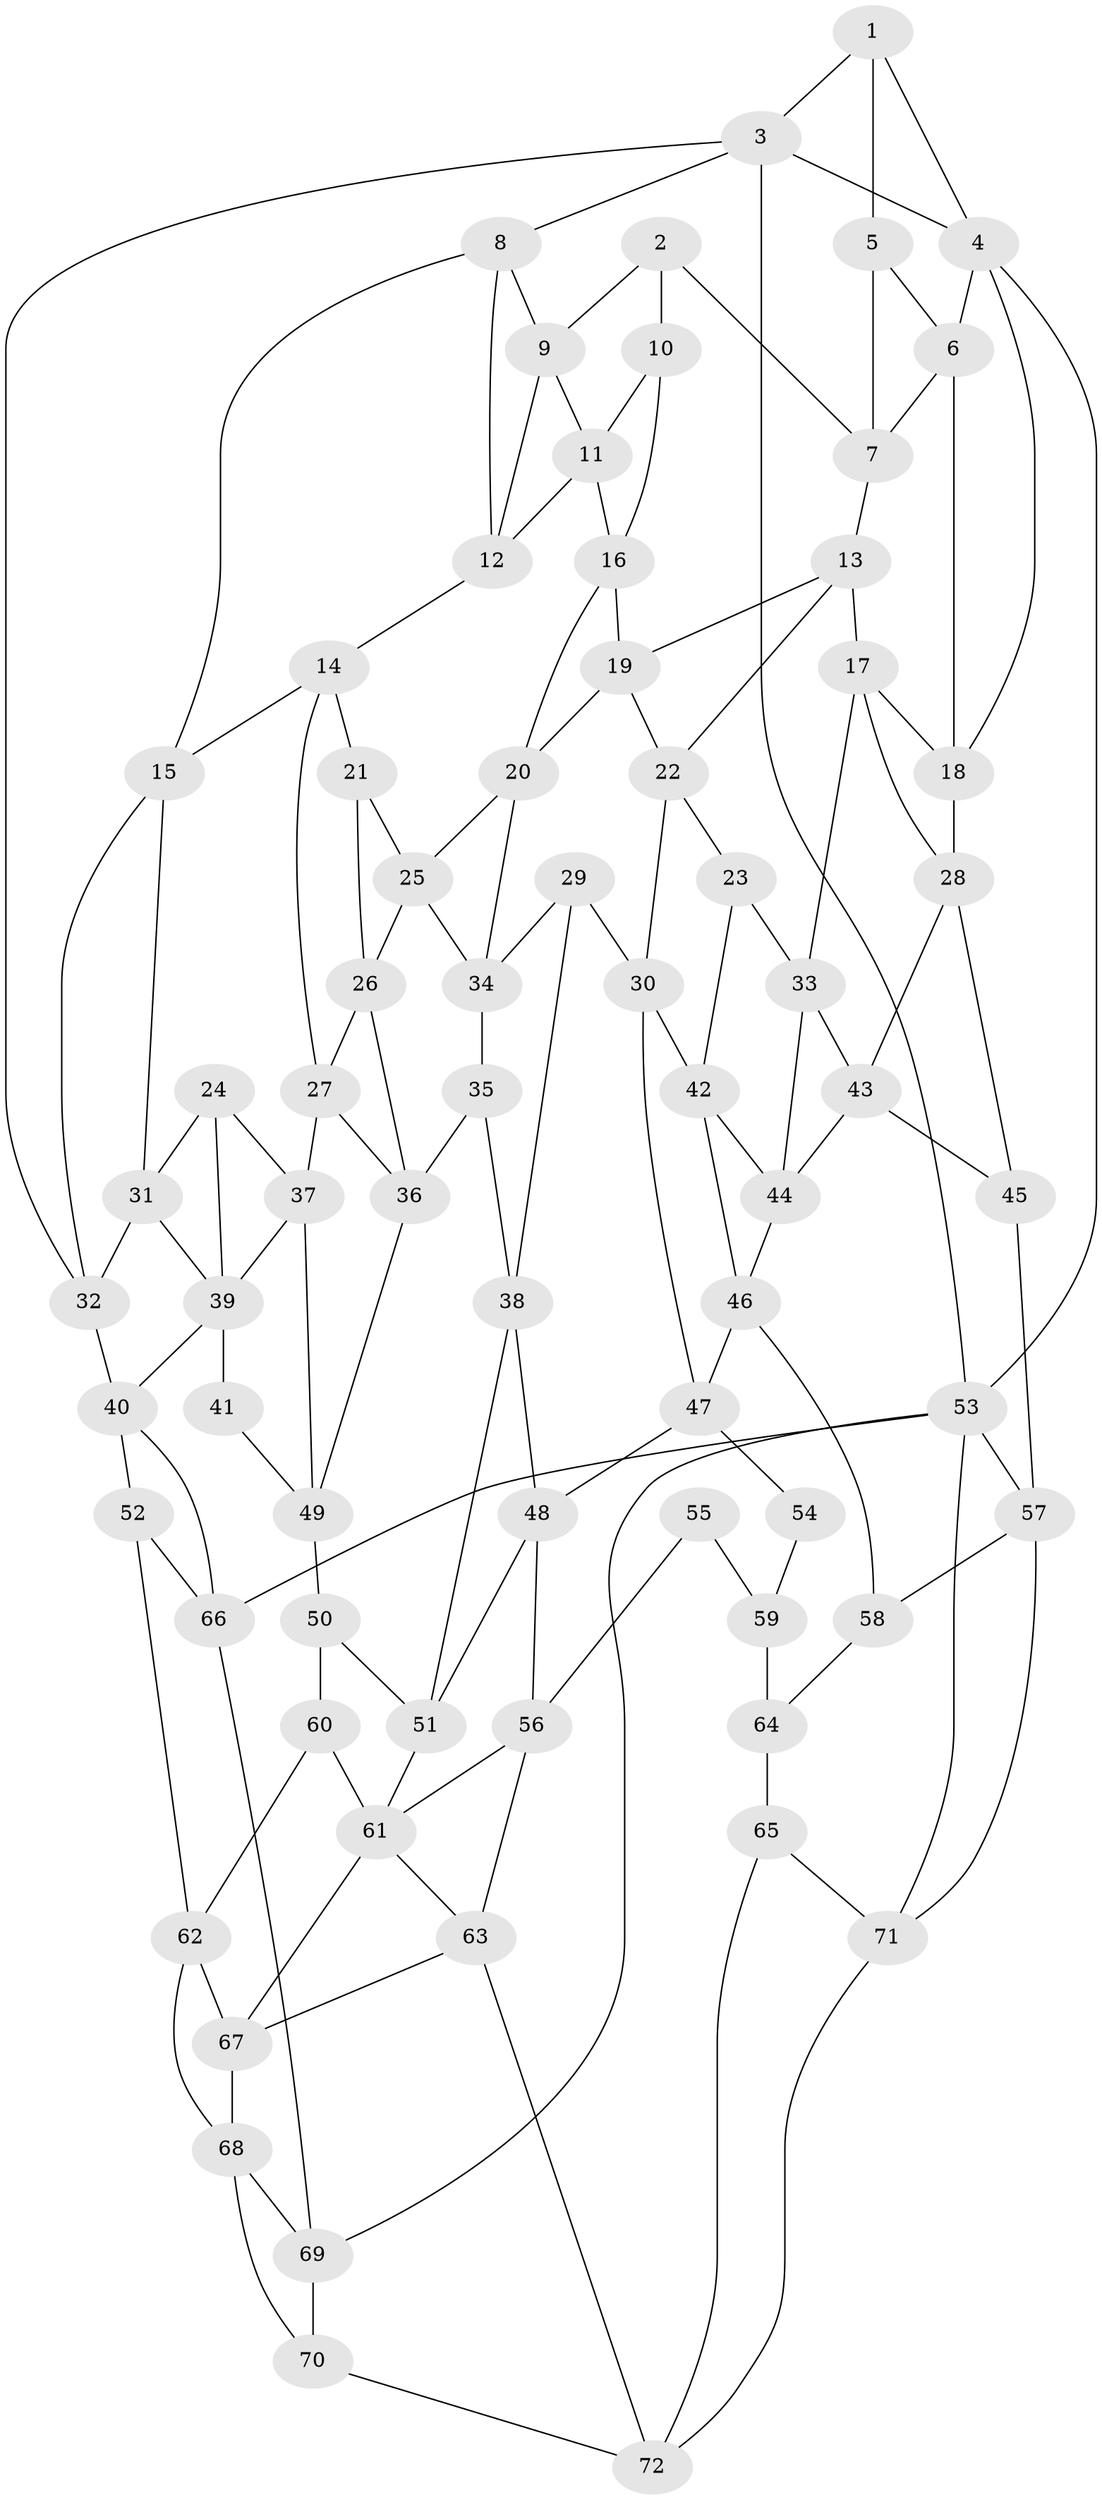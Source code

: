 // original degree distribution, {3: 0.013888888888888888, 5: 0.5416666666666666, 4: 0.22916666666666666, 6: 0.2152777777777778}
// Generated by graph-tools (version 1.1) at 2025/03/03/09/25 03:03:22]
// undirected, 72 vertices, 135 edges
graph export_dot {
graph [start="1"]
  node [color=gray90,style=filled];
  1;
  2;
  3;
  4;
  5;
  6;
  7;
  8;
  9;
  10;
  11;
  12;
  13;
  14;
  15;
  16;
  17;
  18;
  19;
  20;
  21;
  22;
  23;
  24;
  25;
  26;
  27;
  28;
  29;
  30;
  31;
  32;
  33;
  34;
  35;
  36;
  37;
  38;
  39;
  40;
  41;
  42;
  43;
  44;
  45;
  46;
  47;
  48;
  49;
  50;
  51;
  52;
  53;
  54;
  55;
  56;
  57;
  58;
  59;
  60;
  61;
  62;
  63;
  64;
  65;
  66;
  67;
  68;
  69;
  70;
  71;
  72;
  1 -- 3 [weight=1.0];
  1 -- 4 [weight=1.0];
  1 -- 5 [weight=1.0];
  2 -- 7 [weight=1.0];
  2 -- 9 [weight=1.0];
  2 -- 10 [weight=1.0];
  3 -- 4 [weight=1.0];
  3 -- 8 [weight=1.0];
  3 -- 32 [weight=1.0];
  3 -- 53 [weight=1.0];
  4 -- 6 [weight=1.0];
  4 -- 18 [weight=1.0];
  4 -- 53 [weight=1.0];
  5 -- 6 [weight=1.0];
  5 -- 7 [weight=2.0];
  6 -- 7 [weight=1.0];
  6 -- 18 [weight=1.0];
  7 -- 13 [weight=1.0];
  8 -- 9 [weight=1.0];
  8 -- 12 [weight=1.0];
  8 -- 15 [weight=1.0];
  9 -- 11 [weight=1.0];
  9 -- 12 [weight=1.0];
  10 -- 11 [weight=1.0];
  10 -- 16 [weight=1.0];
  11 -- 12 [weight=1.0];
  11 -- 16 [weight=1.0];
  12 -- 14 [weight=1.0];
  13 -- 17 [weight=1.0];
  13 -- 19 [weight=1.0];
  13 -- 22 [weight=1.0];
  14 -- 15 [weight=1.0];
  14 -- 21 [weight=1.0];
  14 -- 27 [weight=1.0];
  15 -- 31 [weight=1.0];
  15 -- 32 [weight=1.0];
  16 -- 19 [weight=1.0];
  16 -- 20 [weight=1.0];
  17 -- 18 [weight=1.0];
  17 -- 28 [weight=1.0];
  17 -- 33 [weight=1.0];
  18 -- 28 [weight=1.0];
  19 -- 20 [weight=1.0];
  19 -- 22 [weight=1.0];
  20 -- 25 [weight=1.0];
  20 -- 34 [weight=1.0];
  21 -- 25 [weight=1.0];
  21 -- 26 [weight=1.0];
  22 -- 23 [weight=1.0];
  22 -- 30 [weight=1.0];
  23 -- 33 [weight=1.0];
  23 -- 42 [weight=1.0];
  24 -- 31 [weight=1.0];
  24 -- 37 [weight=1.0];
  24 -- 39 [weight=1.0];
  25 -- 26 [weight=1.0];
  25 -- 34 [weight=1.0];
  26 -- 27 [weight=1.0];
  26 -- 36 [weight=1.0];
  27 -- 36 [weight=1.0];
  27 -- 37 [weight=1.0];
  28 -- 43 [weight=1.0];
  28 -- 45 [weight=1.0];
  29 -- 30 [weight=1.0];
  29 -- 34 [weight=1.0];
  29 -- 38 [weight=1.0];
  30 -- 42 [weight=1.0];
  30 -- 47 [weight=1.0];
  31 -- 32 [weight=1.0];
  31 -- 39 [weight=1.0];
  32 -- 40 [weight=1.0];
  33 -- 43 [weight=1.0];
  33 -- 44 [weight=1.0];
  34 -- 35 [weight=1.0];
  35 -- 36 [weight=1.0];
  35 -- 38 [weight=1.0];
  36 -- 49 [weight=1.0];
  37 -- 39 [weight=1.0];
  37 -- 49 [weight=1.0];
  38 -- 48 [weight=1.0];
  38 -- 51 [weight=1.0];
  39 -- 40 [weight=1.0];
  39 -- 41 [weight=2.0];
  40 -- 52 [weight=1.0];
  40 -- 66 [weight=1.0];
  41 -- 49 [weight=1.0];
  42 -- 44 [weight=1.0];
  42 -- 46 [weight=1.0];
  43 -- 44 [weight=1.0];
  43 -- 45 [weight=1.0];
  44 -- 46 [weight=1.0];
  45 -- 57 [weight=1.0];
  46 -- 47 [weight=1.0];
  46 -- 58 [weight=1.0];
  47 -- 48 [weight=1.0];
  47 -- 54 [weight=1.0];
  48 -- 51 [weight=1.0];
  48 -- 56 [weight=1.0];
  49 -- 50 [weight=1.0];
  50 -- 51 [weight=1.0];
  50 -- 60 [weight=1.0];
  51 -- 61 [weight=1.0];
  52 -- 62 [weight=1.0];
  52 -- 66 [weight=1.0];
  53 -- 57 [weight=1.0];
  53 -- 66 [weight=1.0];
  53 -- 69 [weight=1.0];
  53 -- 71 [weight=1.0];
  54 -- 59 [weight=2.0];
  55 -- 56 [weight=1.0];
  55 -- 59 [weight=2.0];
  56 -- 61 [weight=1.0];
  56 -- 63 [weight=1.0];
  57 -- 58 [weight=1.0];
  57 -- 71 [weight=1.0];
  58 -- 64 [weight=1.0];
  59 -- 64 [weight=2.0];
  60 -- 61 [weight=2.0];
  60 -- 62 [weight=1.0];
  61 -- 63 [weight=1.0];
  61 -- 67 [weight=1.0];
  62 -- 67 [weight=1.0];
  62 -- 68 [weight=1.0];
  63 -- 67 [weight=1.0];
  63 -- 72 [weight=1.0];
  64 -- 65 [weight=1.0];
  65 -- 71 [weight=1.0];
  65 -- 72 [weight=1.0];
  66 -- 69 [weight=1.0];
  67 -- 68 [weight=1.0];
  68 -- 69 [weight=1.0];
  68 -- 70 [weight=1.0];
  69 -- 70 [weight=1.0];
  70 -- 72 [weight=1.0];
  71 -- 72 [weight=1.0];
}
